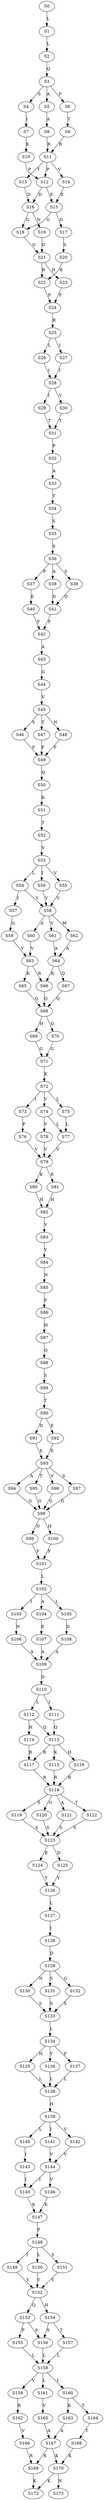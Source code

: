 strict digraph  {
	S0 -> S1 [ label = L ];
	S1 -> S2 [ label = L ];
	S2 -> S3 [ label = Q ];
	S3 -> S4 [ label = S ];
	S3 -> S5 [ label = A ];
	S3 -> S6 [ label = P ];
	S4 -> S7 [ label = I ];
	S5 -> S8 [ label = A ];
	S6 -> S9 [ label = T ];
	S7 -> S10 [ label = K ];
	S8 -> S11 [ label = R ];
	S9 -> S11 [ label = R ];
	S10 -> S12 [ label = P ];
	S11 -> S12 [ label = P ];
	S11 -> S13 [ label = T ];
	S11 -> S14 [ label = V ];
	S12 -> S15 [ label = E ];
	S12 -> S16 [ label = D ];
	S13 -> S16 [ label = D ];
	S14 -> S15 [ label = E ];
	S15 -> S17 [ label = D ];
	S15 -> S18 [ label = G ];
	S16 -> S19 [ label = N ];
	S16 -> S18 [ label = G ];
	S17 -> S20 [ label = S ];
	S18 -> S21 [ label = G ];
	S19 -> S21 [ label = G ];
	S20 -> S22 [ label = R ];
	S21 -> S23 [ label = H ];
	S21 -> S22 [ label = R ];
	S22 -> S24 [ label = P ];
	S23 -> S24 [ label = P ];
	S24 -> S25 [ label = R ];
	S25 -> S26 [ label = L ];
	S25 -> S27 [ label = I ];
	S26 -> S28 [ label = I ];
	S27 -> S28 [ label = I ];
	S28 -> S29 [ label = I ];
	S28 -> S30 [ label = V ];
	S29 -> S31 [ label = T ];
	S30 -> S31 [ label = T ];
	S31 -> S32 [ label = P ];
	S32 -> S33 [ label = A ];
	S33 -> S34 [ label = T ];
	S34 -> S35 [ label = S ];
	S35 -> S36 [ label = S ];
	S36 -> S37 [ label = P ];
	S36 -> S38 [ label = A ];
	S36 -> S39 [ label = S ];
	S37 -> S40 [ label = E ];
	S38 -> S41 [ label = D ];
	S39 -> S41 [ label = D ];
	S40 -> S42 [ label = F ];
	S41 -> S42 [ label = F ];
	S42 -> S43 [ label = A ];
	S43 -> S44 [ label = G ];
	S44 -> S45 [ label = V ];
	S45 -> S46 [ label = S ];
	S45 -> S47 [ label = T ];
	S45 -> S48 [ label = N ];
	S46 -> S49 [ label = F ];
	S47 -> S49 [ label = F ];
	S48 -> S49 [ label = F ];
	S49 -> S50 [ label = Q ];
	S50 -> S51 [ label = K ];
	S51 -> S52 [ label = T ];
	S52 -> S53 [ label = V ];
	S53 -> S54 [ label = L ];
	S53 -> S55 [ label = V ];
	S53 -> S56 [ label = I ];
	S54 -> S57 [ label = I ];
	S54 -> S58 [ label = V ];
	S55 -> S58 [ label = V ];
	S56 -> S58 [ label = V ];
	S57 -> S59 [ label = G ];
	S58 -> S60 [ label = A ];
	S58 -> S61 [ label = V ];
	S58 -> S62 [ label = M ];
	S59 -> S63 [ label = V ];
	S60 -> S63 [ label = V ];
	S61 -> S64 [ label = A ];
	S62 -> S64 [ label = A ];
	S63 -> S65 [ label = K ];
	S63 -> S66 [ label = R ];
	S64 -> S66 [ label = R ];
	S64 -> S67 [ label = Q ];
	S65 -> S68 [ label = Q ];
	S66 -> S68 [ label = Q ];
	S67 -> S68 [ label = Q ];
	S68 -> S69 [ label = H ];
	S68 -> S70 [ label = Q ];
	S69 -> S71 [ label = G ];
	S70 -> S71 [ label = G ];
	S71 -> S72 [ label = K ];
	S72 -> S73 [ label = I ];
	S72 -> S74 [ label = V ];
	S72 -> S75 [ label = L ];
	S73 -> S76 [ label = F ];
	S74 -> S77 [ label = L ];
	S74 -> S78 [ label = V ];
	S75 -> S77 [ label = L ];
	S76 -> S79 [ label = V ];
	S77 -> S79 [ label = V ];
	S78 -> S79 [ label = V ];
	S79 -> S80 [ label = K ];
	S79 -> S81 [ label = R ];
	S80 -> S82 [ label = H ];
	S81 -> S82 [ label = H ];
	S82 -> S83 [ label = V ];
	S83 -> S84 [ label = Y ];
	S84 -> S85 [ label = N ];
	S85 -> S86 [ label = F ];
	S86 -> S87 [ label = H ];
	S87 -> S88 [ label = Q ];
	S88 -> S89 [ label = S ];
	S89 -> S90 [ label = T ];
	S90 -> S91 [ label = D ];
	S90 -> S92 [ label = E ];
	S91 -> S93 [ label = E ];
	S92 -> S93 [ label = E ];
	S93 -> S94 [ label = A ];
	S93 -> S95 [ label = T ];
	S93 -> S96 [ label = V ];
	S93 -> S97 [ label = S ];
	S94 -> S98 [ label = G ];
	S95 -> S98 [ label = G ];
	S96 -> S98 [ label = G ];
	S97 -> S98 [ label = G ];
	S98 -> S99 [ label = D ];
	S98 -> S100 [ label = H ];
	S99 -> S101 [ label = F ];
	S100 -> S101 [ label = F ];
	S101 -> S102 [ label = L ];
	S102 -> S103 [ label = I ];
	S102 -> S104 [ label = A ];
	S102 -> S105 [ label = L ];
	S103 -> S106 [ label = N ];
	S104 -> S107 [ label = E ];
	S105 -> S108 [ label = D ];
	S106 -> S109 [ label = A ];
	S107 -> S109 [ label = A ];
	S108 -> S109 [ label = A ];
	S109 -> S110 [ label = D ];
	S110 -> S111 [ label = I ];
	S110 -> S112 [ label = L ];
	S111 -> S113 [ label = Q ];
	S112 -> S113 [ label = Q ];
	S112 -> S114 [ label = H ];
	S113 -> S115 [ label = K ];
	S113 -> S116 [ label = H ];
	S113 -> S117 [ label = R ];
	S114 -> S117 [ label = R ];
	S115 -> S118 [ label = R ];
	S116 -> S118 [ label = R ];
	S117 -> S118 [ label = R ];
	S118 -> S119 [ label = S ];
	S118 -> S120 [ label = G ];
	S118 -> S121 [ label = A ];
	S118 -> S122 [ label = T ];
	S119 -> S123 [ label = S ];
	S120 -> S123 [ label = S ];
	S121 -> S123 [ label = S ];
	S122 -> S123 [ label = S ];
	S123 -> S124 [ label = E ];
	S123 -> S125 [ label = D ];
	S124 -> S126 [ label = Y ];
	S125 -> S126 [ label = Y ];
	S126 -> S127 [ label = L ];
	S127 -> S128 [ label = I ];
	S128 -> S129 [ label = D ];
	S129 -> S130 [ label = N ];
	S129 -> S131 [ label = S ];
	S129 -> S132 [ label = G ];
	S130 -> S133 [ label = S ];
	S131 -> S133 [ label = S ];
	S132 -> S133 [ label = S ];
	S133 -> S134 [ label = L ];
	S134 -> S135 [ label = H ];
	S134 -> S136 [ label = Y ];
	S134 -> S137 [ label = F ];
	S135 -> S138 [ label = L ];
	S136 -> S138 [ label = L ];
	S137 -> S138 [ label = L ];
	S138 -> S139 [ label = H ];
	S139 -> S140 [ label = L ];
	S139 -> S141 [ label = I ];
	S139 -> S142 [ label = V ];
	S140 -> S143 [ label = I ];
	S141 -> S144 [ label = V ];
	S142 -> S144 [ label = V ];
	S143 -> S145 [ label = I ];
	S144 -> S146 [ label = V ];
	S144 -> S145 [ label = I ];
	S145 -> S147 [ label = K ];
	S146 -> S147 [ label = K ];
	S147 -> S148 [ label = P ];
	S148 -> S149 [ label = I ];
	S148 -> S150 [ label = L ];
	S148 -> S151 [ label = S ];
	S149 -> S152 [ label = Y ];
	S150 -> S152 [ label = Y ];
	S151 -> S152 [ label = Y ];
	S152 -> S153 [ label = Q ];
	S152 -> S154 [ label = H ];
	S153 -> S155 [ label = P ];
	S153 -> S156 [ label = S ];
	S154 -> S156 [ label = S ];
	S154 -> S157 [ label = T ];
	S155 -> S158 [ label = L ];
	S156 -> S158 [ label = L ];
	S157 -> S158 [ label = L ];
	S158 -> S159 [ label = V ];
	S158 -> S160 [ label = I ];
	S158 -> S161 [ label = L ];
	S159 -> S162 [ label = R ];
	S160 -> S163 [ label = K ];
	S160 -> S164 [ label = T ];
	S161 -> S165 [ label = V ];
	S162 -> S166 [ label = V ];
	S163 -> S167 [ label = A ];
	S164 -> S168 [ label = T ];
	S165 -> S167 [ label = A ];
	S166 -> S169 [ label = R ];
	S167 -> S170 [ label = K ];
	S167 -> S169 [ label = R ];
	S168 -> S170 [ label = K ];
	S169 -> S172 [ label = K ];
	S170 -> S172 [ label = K ];
	S170 -> S173 [ label = N ];
}
